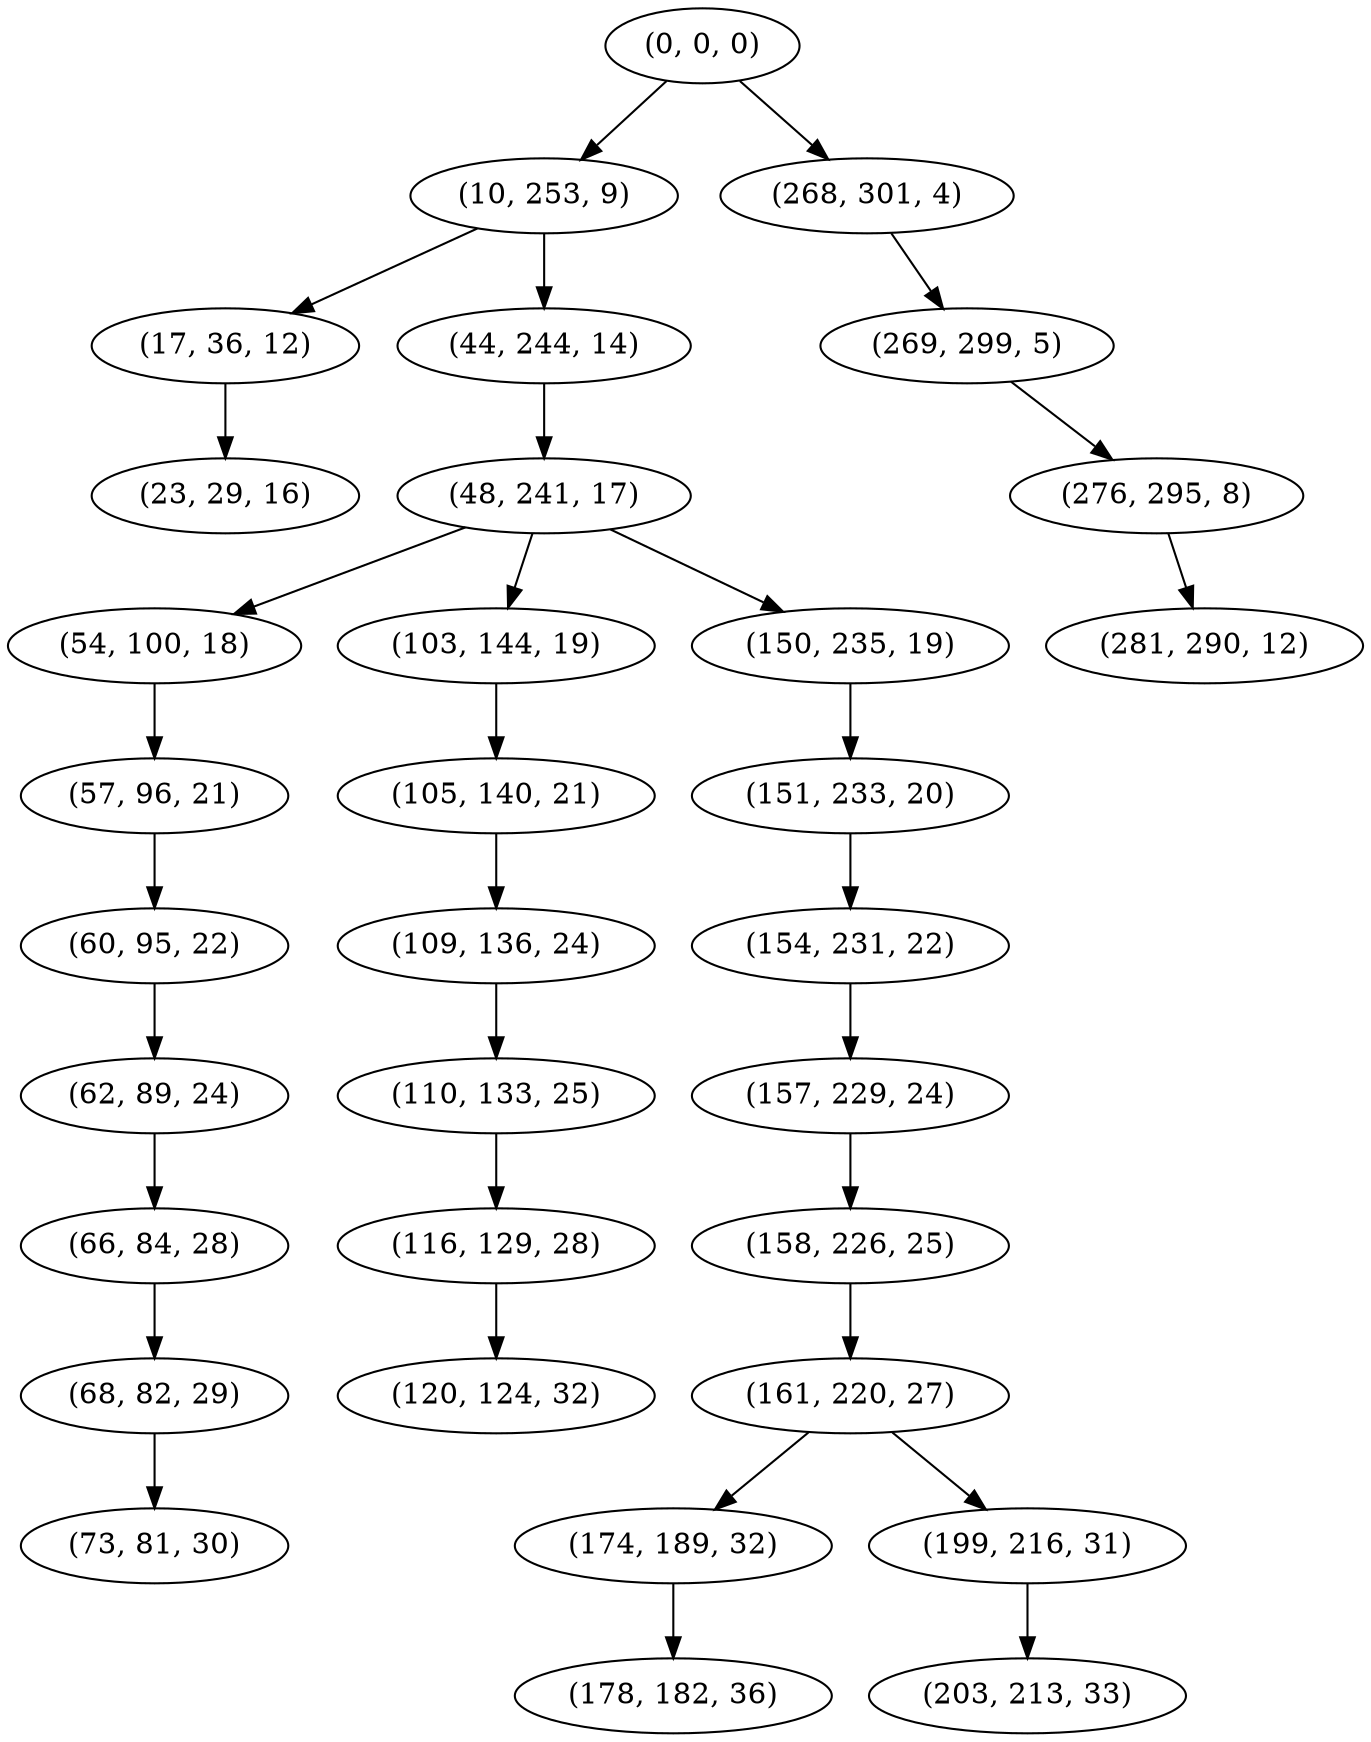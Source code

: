digraph tree {
    "(0, 0, 0)";
    "(10, 253, 9)";
    "(17, 36, 12)";
    "(23, 29, 16)";
    "(44, 244, 14)";
    "(48, 241, 17)";
    "(54, 100, 18)";
    "(57, 96, 21)";
    "(60, 95, 22)";
    "(62, 89, 24)";
    "(66, 84, 28)";
    "(68, 82, 29)";
    "(73, 81, 30)";
    "(103, 144, 19)";
    "(105, 140, 21)";
    "(109, 136, 24)";
    "(110, 133, 25)";
    "(116, 129, 28)";
    "(120, 124, 32)";
    "(150, 235, 19)";
    "(151, 233, 20)";
    "(154, 231, 22)";
    "(157, 229, 24)";
    "(158, 226, 25)";
    "(161, 220, 27)";
    "(174, 189, 32)";
    "(178, 182, 36)";
    "(199, 216, 31)";
    "(203, 213, 33)";
    "(268, 301, 4)";
    "(269, 299, 5)";
    "(276, 295, 8)";
    "(281, 290, 12)";
    "(0, 0, 0)" -> "(10, 253, 9)";
    "(0, 0, 0)" -> "(268, 301, 4)";
    "(10, 253, 9)" -> "(17, 36, 12)";
    "(10, 253, 9)" -> "(44, 244, 14)";
    "(17, 36, 12)" -> "(23, 29, 16)";
    "(44, 244, 14)" -> "(48, 241, 17)";
    "(48, 241, 17)" -> "(54, 100, 18)";
    "(48, 241, 17)" -> "(103, 144, 19)";
    "(48, 241, 17)" -> "(150, 235, 19)";
    "(54, 100, 18)" -> "(57, 96, 21)";
    "(57, 96, 21)" -> "(60, 95, 22)";
    "(60, 95, 22)" -> "(62, 89, 24)";
    "(62, 89, 24)" -> "(66, 84, 28)";
    "(66, 84, 28)" -> "(68, 82, 29)";
    "(68, 82, 29)" -> "(73, 81, 30)";
    "(103, 144, 19)" -> "(105, 140, 21)";
    "(105, 140, 21)" -> "(109, 136, 24)";
    "(109, 136, 24)" -> "(110, 133, 25)";
    "(110, 133, 25)" -> "(116, 129, 28)";
    "(116, 129, 28)" -> "(120, 124, 32)";
    "(150, 235, 19)" -> "(151, 233, 20)";
    "(151, 233, 20)" -> "(154, 231, 22)";
    "(154, 231, 22)" -> "(157, 229, 24)";
    "(157, 229, 24)" -> "(158, 226, 25)";
    "(158, 226, 25)" -> "(161, 220, 27)";
    "(161, 220, 27)" -> "(174, 189, 32)";
    "(161, 220, 27)" -> "(199, 216, 31)";
    "(174, 189, 32)" -> "(178, 182, 36)";
    "(199, 216, 31)" -> "(203, 213, 33)";
    "(268, 301, 4)" -> "(269, 299, 5)";
    "(269, 299, 5)" -> "(276, 295, 8)";
    "(276, 295, 8)" -> "(281, 290, 12)";
}
